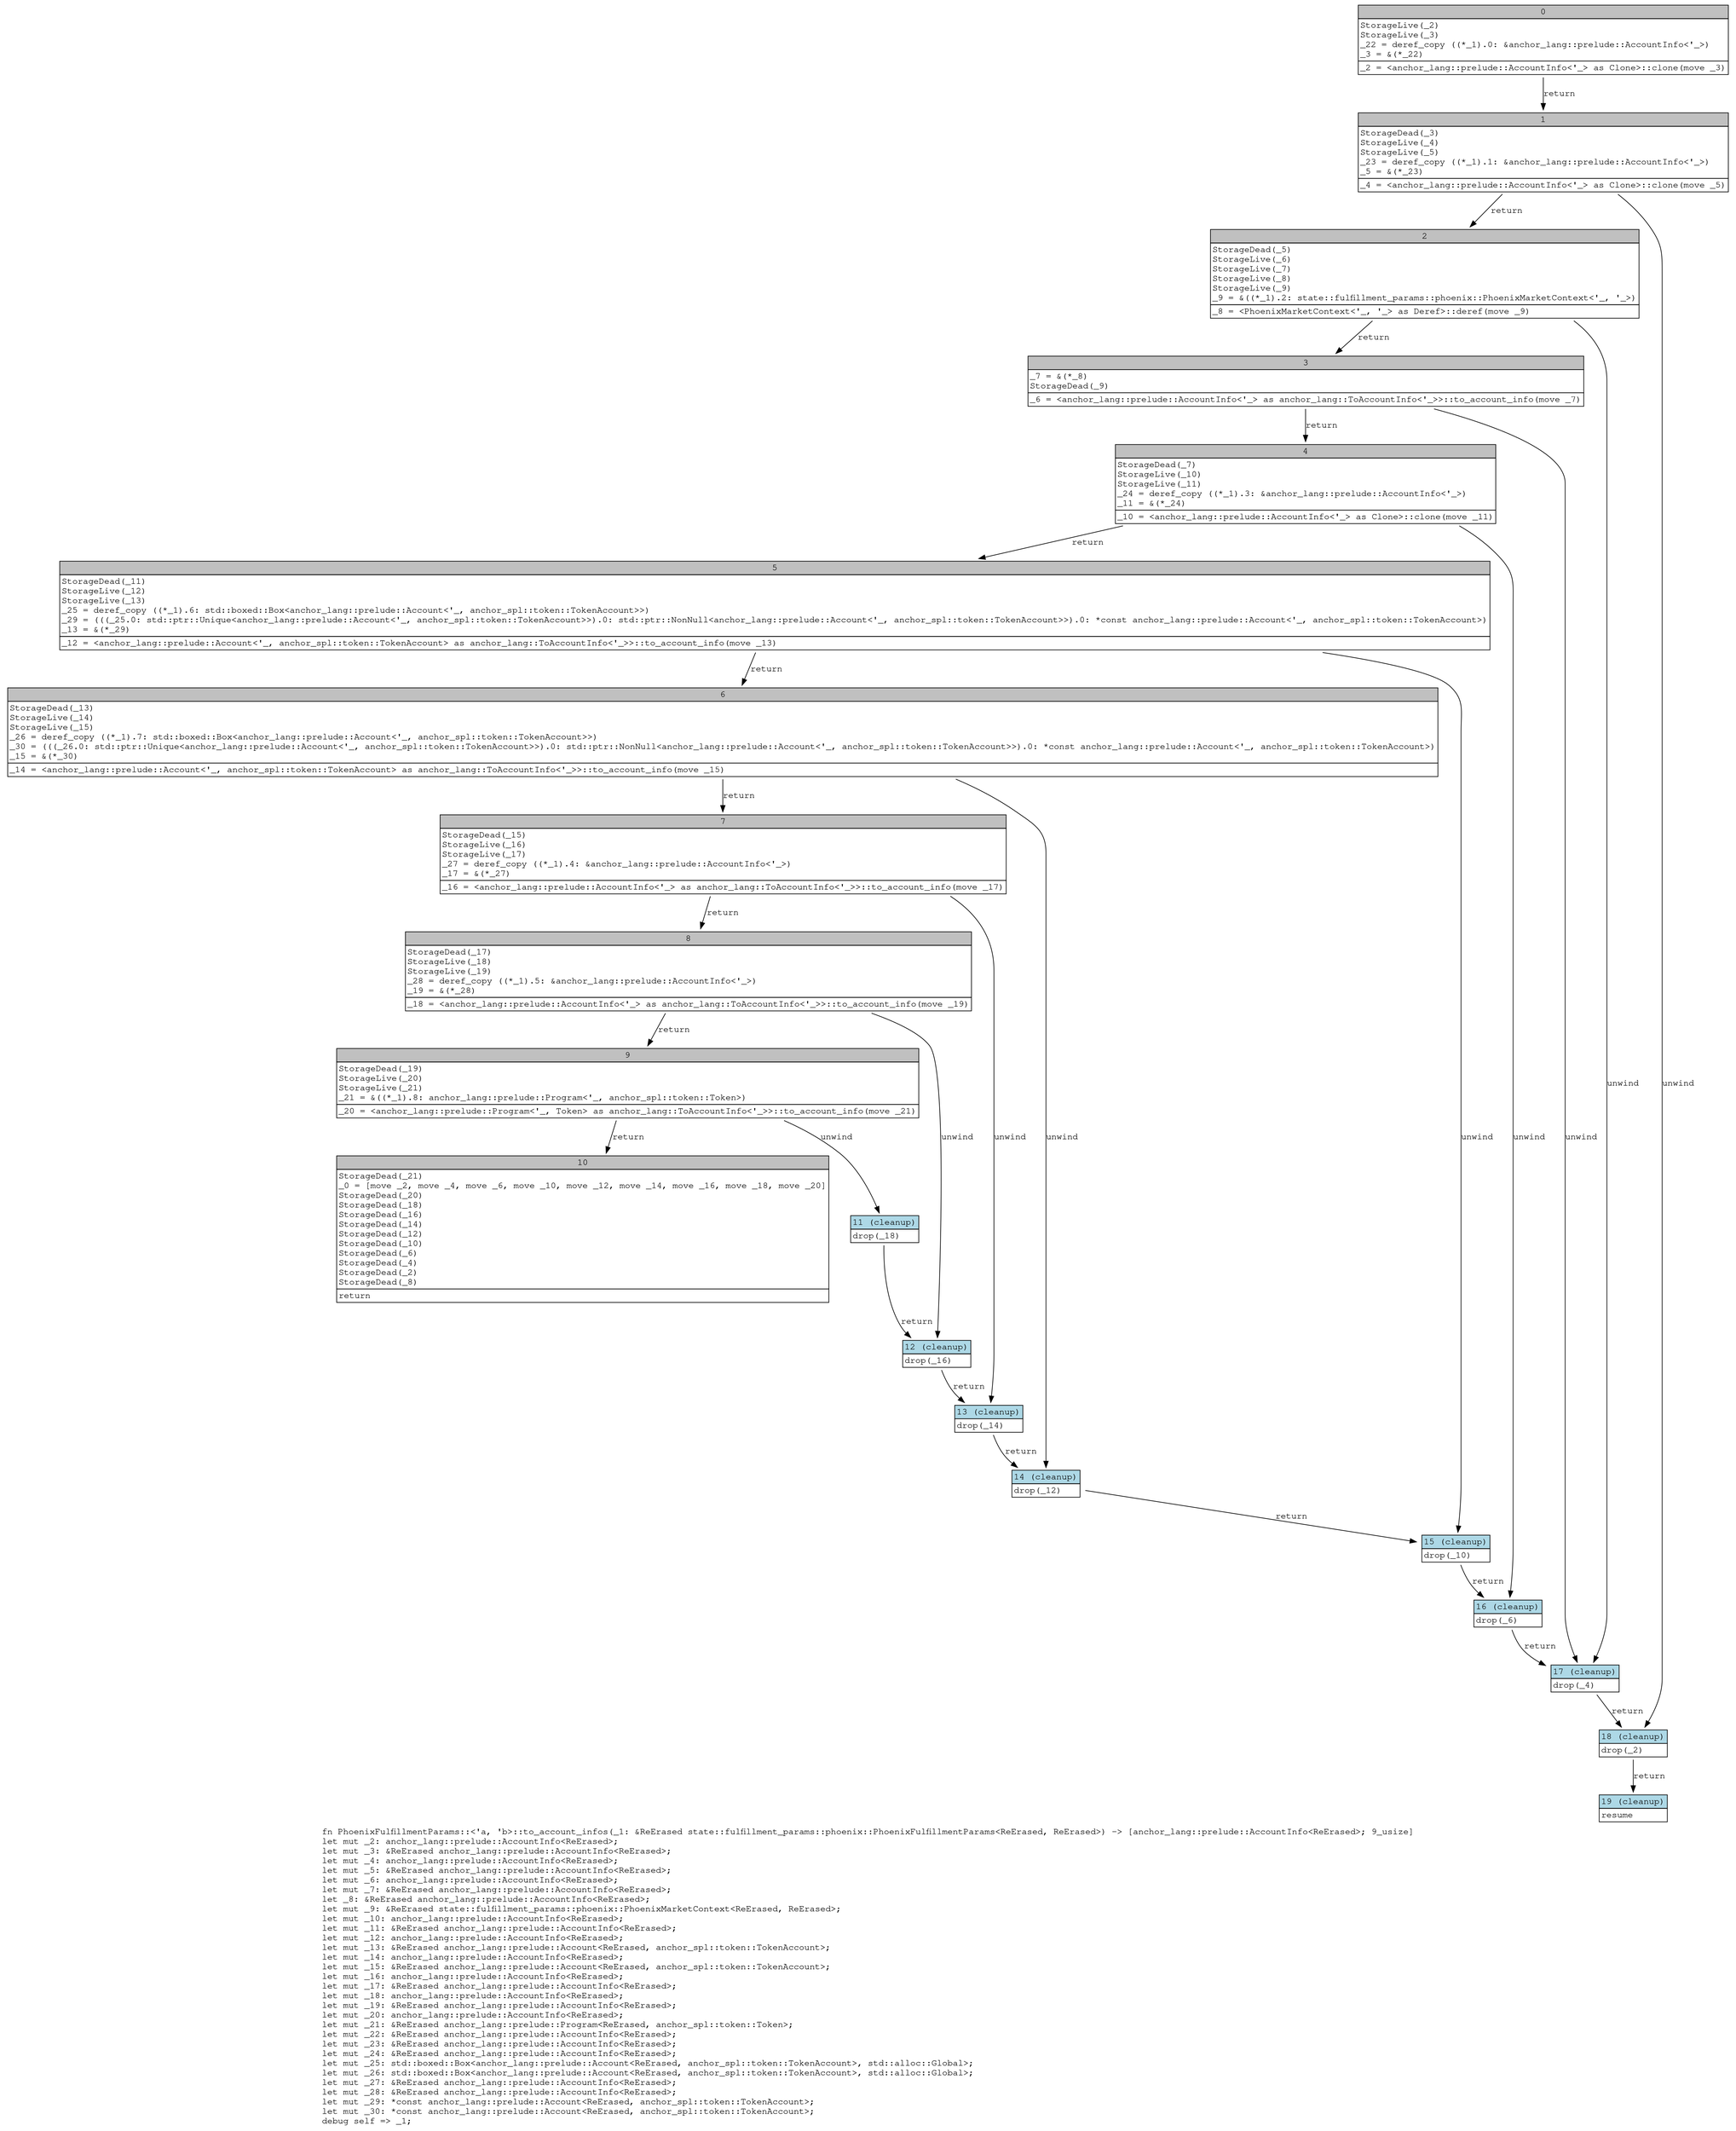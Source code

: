 digraph Mir_0_3157 {
    graph [fontname="Courier, monospace"];
    node [fontname="Courier, monospace"];
    edge [fontname="Courier, monospace"];
    label=<fn PhoenixFulfillmentParams::&lt;'a, 'b&gt;::to_account_infos(_1: &amp;ReErased state::fulfillment_params::phoenix::PhoenixFulfillmentParams&lt;ReErased, ReErased&gt;) -&gt; [anchor_lang::prelude::AccountInfo&lt;ReErased&gt;; 9_usize]<br align="left"/>let mut _2: anchor_lang::prelude::AccountInfo&lt;ReErased&gt;;<br align="left"/>let mut _3: &amp;ReErased anchor_lang::prelude::AccountInfo&lt;ReErased&gt;;<br align="left"/>let mut _4: anchor_lang::prelude::AccountInfo&lt;ReErased&gt;;<br align="left"/>let mut _5: &amp;ReErased anchor_lang::prelude::AccountInfo&lt;ReErased&gt;;<br align="left"/>let mut _6: anchor_lang::prelude::AccountInfo&lt;ReErased&gt;;<br align="left"/>let mut _7: &amp;ReErased anchor_lang::prelude::AccountInfo&lt;ReErased&gt;;<br align="left"/>let _8: &amp;ReErased anchor_lang::prelude::AccountInfo&lt;ReErased&gt;;<br align="left"/>let mut _9: &amp;ReErased state::fulfillment_params::phoenix::PhoenixMarketContext&lt;ReErased, ReErased&gt;;<br align="left"/>let mut _10: anchor_lang::prelude::AccountInfo&lt;ReErased&gt;;<br align="left"/>let mut _11: &amp;ReErased anchor_lang::prelude::AccountInfo&lt;ReErased&gt;;<br align="left"/>let mut _12: anchor_lang::prelude::AccountInfo&lt;ReErased&gt;;<br align="left"/>let mut _13: &amp;ReErased anchor_lang::prelude::Account&lt;ReErased, anchor_spl::token::TokenAccount&gt;;<br align="left"/>let mut _14: anchor_lang::prelude::AccountInfo&lt;ReErased&gt;;<br align="left"/>let mut _15: &amp;ReErased anchor_lang::prelude::Account&lt;ReErased, anchor_spl::token::TokenAccount&gt;;<br align="left"/>let mut _16: anchor_lang::prelude::AccountInfo&lt;ReErased&gt;;<br align="left"/>let mut _17: &amp;ReErased anchor_lang::prelude::AccountInfo&lt;ReErased&gt;;<br align="left"/>let mut _18: anchor_lang::prelude::AccountInfo&lt;ReErased&gt;;<br align="left"/>let mut _19: &amp;ReErased anchor_lang::prelude::AccountInfo&lt;ReErased&gt;;<br align="left"/>let mut _20: anchor_lang::prelude::AccountInfo&lt;ReErased&gt;;<br align="left"/>let mut _21: &amp;ReErased anchor_lang::prelude::Program&lt;ReErased, anchor_spl::token::Token&gt;;<br align="left"/>let mut _22: &amp;ReErased anchor_lang::prelude::AccountInfo&lt;ReErased&gt;;<br align="left"/>let mut _23: &amp;ReErased anchor_lang::prelude::AccountInfo&lt;ReErased&gt;;<br align="left"/>let mut _24: &amp;ReErased anchor_lang::prelude::AccountInfo&lt;ReErased&gt;;<br align="left"/>let mut _25: std::boxed::Box&lt;anchor_lang::prelude::Account&lt;ReErased, anchor_spl::token::TokenAccount&gt;, std::alloc::Global&gt;;<br align="left"/>let mut _26: std::boxed::Box&lt;anchor_lang::prelude::Account&lt;ReErased, anchor_spl::token::TokenAccount&gt;, std::alloc::Global&gt;;<br align="left"/>let mut _27: &amp;ReErased anchor_lang::prelude::AccountInfo&lt;ReErased&gt;;<br align="left"/>let mut _28: &amp;ReErased anchor_lang::prelude::AccountInfo&lt;ReErased&gt;;<br align="left"/>let mut _29: *const anchor_lang::prelude::Account&lt;ReErased, anchor_spl::token::TokenAccount&gt;;<br align="left"/>let mut _30: *const anchor_lang::prelude::Account&lt;ReErased, anchor_spl::token::TokenAccount&gt;;<br align="left"/>debug self =&gt; _1;<br align="left"/>>;
    bb0__0_3157 [shape="none", label=<<table border="0" cellborder="1" cellspacing="0"><tr><td bgcolor="gray" align="center" colspan="1">0</td></tr><tr><td align="left" balign="left">StorageLive(_2)<br/>StorageLive(_3)<br/>_22 = deref_copy ((*_1).0: &amp;anchor_lang::prelude::AccountInfo&lt;'_&gt;)<br/>_3 = &amp;(*_22)<br/></td></tr><tr><td align="left">_2 = &lt;anchor_lang::prelude::AccountInfo&lt;'_&gt; as Clone&gt;::clone(move _3)</td></tr></table>>];
    bb1__0_3157 [shape="none", label=<<table border="0" cellborder="1" cellspacing="0"><tr><td bgcolor="gray" align="center" colspan="1">1</td></tr><tr><td align="left" balign="left">StorageDead(_3)<br/>StorageLive(_4)<br/>StorageLive(_5)<br/>_23 = deref_copy ((*_1).1: &amp;anchor_lang::prelude::AccountInfo&lt;'_&gt;)<br/>_5 = &amp;(*_23)<br/></td></tr><tr><td align="left">_4 = &lt;anchor_lang::prelude::AccountInfo&lt;'_&gt; as Clone&gt;::clone(move _5)</td></tr></table>>];
    bb2__0_3157 [shape="none", label=<<table border="0" cellborder="1" cellspacing="0"><tr><td bgcolor="gray" align="center" colspan="1">2</td></tr><tr><td align="left" balign="left">StorageDead(_5)<br/>StorageLive(_6)<br/>StorageLive(_7)<br/>StorageLive(_8)<br/>StorageLive(_9)<br/>_9 = &amp;((*_1).2: state::fulfillment_params::phoenix::PhoenixMarketContext&lt;'_, '_&gt;)<br/></td></tr><tr><td align="left">_8 = &lt;PhoenixMarketContext&lt;'_, '_&gt; as Deref&gt;::deref(move _9)</td></tr></table>>];
    bb3__0_3157 [shape="none", label=<<table border="0" cellborder="1" cellspacing="0"><tr><td bgcolor="gray" align="center" colspan="1">3</td></tr><tr><td align="left" balign="left">_7 = &amp;(*_8)<br/>StorageDead(_9)<br/></td></tr><tr><td align="left">_6 = &lt;anchor_lang::prelude::AccountInfo&lt;'_&gt; as anchor_lang::ToAccountInfo&lt;'_&gt;&gt;::to_account_info(move _7)</td></tr></table>>];
    bb4__0_3157 [shape="none", label=<<table border="0" cellborder="1" cellspacing="0"><tr><td bgcolor="gray" align="center" colspan="1">4</td></tr><tr><td align="left" balign="left">StorageDead(_7)<br/>StorageLive(_10)<br/>StorageLive(_11)<br/>_24 = deref_copy ((*_1).3: &amp;anchor_lang::prelude::AccountInfo&lt;'_&gt;)<br/>_11 = &amp;(*_24)<br/></td></tr><tr><td align="left">_10 = &lt;anchor_lang::prelude::AccountInfo&lt;'_&gt; as Clone&gt;::clone(move _11)</td></tr></table>>];
    bb5__0_3157 [shape="none", label=<<table border="0" cellborder="1" cellspacing="0"><tr><td bgcolor="gray" align="center" colspan="1">5</td></tr><tr><td align="left" balign="left">StorageDead(_11)<br/>StorageLive(_12)<br/>StorageLive(_13)<br/>_25 = deref_copy ((*_1).6: std::boxed::Box&lt;anchor_lang::prelude::Account&lt;'_, anchor_spl::token::TokenAccount&gt;&gt;)<br/>_29 = (((_25.0: std::ptr::Unique&lt;anchor_lang::prelude::Account&lt;'_, anchor_spl::token::TokenAccount&gt;&gt;).0: std::ptr::NonNull&lt;anchor_lang::prelude::Account&lt;'_, anchor_spl::token::TokenAccount&gt;&gt;).0: *const anchor_lang::prelude::Account&lt;'_, anchor_spl::token::TokenAccount&gt;)<br/>_13 = &amp;(*_29)<br/></td></tr><tr><td align="left">_12 = &lt;anchor_lang::prelude::Account&lt;'_, anchor_spl::token::TokenAccount&gt; as anchor_lang::ToAccountInfo&lt;'_&gt;&gt;::to_account_info(move _13)</td></tr></table>>];
    bb6__0_3157 [shape="none", label=<<table border="0" cellborder="1" cellspacing="0"><tr><td bgcolor="gray" align="center" colspan="1">6</td></tr><tr><td align="left" balign="left">StorageDead(_13)<br/>StorageLive(_14)<br/>StorageLive(_15)<br/>_26 = deref_copy ((*_1).7: std::boxed::Box&lt;anchor_lang::prelude::Account&lt;'_, anchor_spl::token::TokenAccount&gt;&gt;)<br/>_30 = (((_26.0: std::ptr::Unique&lt;anchor_lang::prelude::Account&lt;'_, anchor_spl::token::TokenAccount&gt;&gt;).0: std::ptr::NonNull&lt;anchor_lang::prelude::Account&lt;'_, anchor_spl::token::TokenAccount&gt;&gt;).0: *const anchor_lang::prelude::Account&lt;'_, anchor_spl::token::TokenAccount&gt;)<br/>_15 = &amp;(*_30)<br/></td></tr><tr><td align="left">_14 = &lt;anchor_lang::prelude::Account&lt;'_, anchor_spl::token::TokenAccount&gt; as anchor_lang::ToAccountInfo&lt;'_&gt;&gt;::to_account_info(move _15)</td></tr></table>>];
    bb7__0_3157 [shape="none", label=<<table border="0" cellborder="1" cellspacing="0"><tr><td bgcolor="gray" align="center" colspan="1">7</td></tr><tr><td align="left" balign="left">StorageDead(_15)<br/>StorageLive(_16)<br/>StorageLive(_17)<br/>_27 = deref_copy ((*_1).4: &amp;anchor_lang::prelude::AccountInfo&lt;'_&gt;)<br/>_17 = &amp;(*_27)<br/></td></tr><tr><td align="left">_16 = &lt;anchor_lang::prelude::AccountInfo&lt;'_&gt; as anchor_lang::ToAccountInfo&lt;'_&gt;&gt;::to_account_info(move _17)</td></tr></table>>];
    bb8__0_3157 [shape="none", label=<<table border="0" cellborder="1" cellspacing="0"><tr><td bgcolor="gray" align="center" colspan="1">8</td></tr><tr><td align="left" balign="left">StorageDead(_17)<br/>StorageLive(_18)<br/>StorageLive(_19)<br/>_28 = deref_copy ((*_1).5: &amp;anchor_lang::prelude::AccountInfo&lt;'_&gt;)<br/>_19 = &amp;(*_28)<br/></td></tr><tr><td align="left">_18 = &lt;anchor_lang::prelude::AccountInfo&lt;'_&gt; as anchor_lang::ToAccountInfo&lt;'_&gt;&gt;::to_account_info(move _19)</td></tr></table>>];
    bb9__0_3157 [shape="none", label=<<table border="0" cellborder="1" cellspacing="0"><tr><td bgcolor="gray" align="center" colspan="1">9</td></tr><tr><td align="left" balign="left">StorageDead(_19)<br/>StorageLive(_20)<br/>StorageLive(_21)<br/>_21 = &amp;((*_1).8: anchor_lang::prelude::Program&lt;'_, anchor_spl::token::Token&gt;)<br/></td></tr><tr><td align="left">_20 = &lt;anchor_lang::prelude::Program&lt;'_, Token&gt; as anchor_lang::ToAccountInfo&lt;'_&gt;&gt;::to_account_info(move _21)</td></tr></table>>];
    bb10__0_3157 [shape="none", label=<<table border="0" cellborder="1" cellspacing="0"><tr><td bgcolor="gray" align="center" colspan="1">10</td></tr><tr><td align="left" balign="left">StorageDead(_21)<br/>_0 = [move _2, move _4, move _6, move _10, move _12, move _14, move _16, move _18, move _20]<br/>StorageDead(_20)<br/>StorageDead(_18)<br/>StorageDead(_16)<br/>StorageDead(_14)<br/>StorageDead(_12)<br/>StorageDead(_10)<br/>StorageDead(_6)<br/>StorageDead(_4)<br/>StorageDead(_2)<br/>StorageDead(_8)<br/></td></tr><tr><td align="left">return</td></tr></table>>];
    bb11__0_3157 [shape="none", label=<<table border="0" cellborder="1" cellspacing="0"><tr><td bgcolor="lightblue" align="center" colspan="1">11 (cleanup)</td></tr><tr><td align="left">drop(_18)</td></tr></table>>];
    bb12__0_3157 [shape="none", label=<<table border="0" cellborder="1" cellspacing="0"><tr><td bgcolor="lightblue" align="center" colspan="1">12 (cleanup)</td></tr><tr><td align="left">drop(_16)</td></tr></table>>];
    bb13__0_3157 [shape="none", label=<<table border="0" cellborder="1" cellspacing="0"><tr><td bgcolor="lightblue" align="center" colspan="1">13 (cleanup)</td></tr><tr><td align="left">drop(_14)</td></tr></table>>];
    bb14__0_3157 [shape="none", label=<<table border="0" cellborder="1" cellspacing="0"><tr><td bgcolor="lightblue" align="center" colspan="1">14 (cleanup)</td></tr><tr><td align="left">drop(_12)</td></tr></table>>];
    bb15__0_3157 [shape="none", label=<<table border="0" cellborder="1" cellspacing="0"><tr><td bgcolor="lightblue" align="center" colspan="1">15 (cleanup)</td></tr><tr><td align="left">drop(_10)</td></tr></table>>];
    bb16__0_3157 [shape="none", label=<<table border="0" cellborder="1" cellspacing="0"><tr><td bgcolor="lightblue" align="center" colspan="1">16 (cleanup)</td></tr><tr><td align="left">drop(_6)</td></tr></table>>];
    bb17__0_3157 [shape="none", label=<<table border="0" cellborder="1" cellspacing="0"><tr><td bgcolor="lightblue" align="center" colspan="1">17 (cleanup)</td></tr><tr><td align="left">drop(_4)</td></tr></table>>];
    bb18__0_3157 [shape="none", label=<<table border="0" cellborder="1" cellspacing="0"><tr><td bgcolor="lightblue" align="center" colspan="1">18 (cleanup)</td></tr><tr><td align="left">drop(_2)</td></tr></table>>];
    bb19__0_3157 [shape="none", label=<<table border="0" cellborder="1" cellspacing="0"><tr><td bgcolor="lightblue" align="center" colspan="1">19 (cleanup)</td></tr><tr><td align="left">resume</td></tr></table>>];
    bb0__0_3157 -> bb1__0_3157 [label="return"];
    bb1__0_3157 -> bb2__0_3157 [label="return"];
    bb1__0_3157 -> bb18__0_3157 [label="unwind"];
    bb2__0_3157 -> bb3__0_3157 [label="return"];
    bb2__0_3157 -> bb17__0_3157 [label="unwind"];
    bb3__0_3157 -> bb4__0_3157 [label="return"];
    bb3__0_3157 -> bb17__0_3157 [label="unwind"];
    bb4__0_3157 -> bb5__0_3157 [label="return"];
    bb4__0_3157 -> bb16__0_3157 [label="unwind"];
    bb5__0_3157 -> bb6__0_3157 [label="return"];
    bb5__0_3157 -> bb15__0_3157 [label="unwind"];
    bb6__0_3157 -> bb7__0_3157 [label="return"];
    bb6__0_3157 -> bb14__0_3157 [label="unwind"];
    bb7__0_3157 -> bb8__0_3157 [label="return"];
    bb7__0_3157 -> bb13__0_3157 [label="unwind"];
    bb8__0_3157 -> bb9__0_3157 [label="return"];
    bb8__0_3157 -> bb12__0_3157 [label="unwind"];
    bb9__0_3157 -> bb10__0_3157 [label="return"];
    bb9__0_3157 -> bb11__0_3157 [label="unwind"];
    bb11__0_3157 -> bb12__0_3157 [label="return"];
    bb12__0_3157 -> bb13__0_3157 [label="return"];
    bb13__0_3157 -> bb14__0_3157 [label="return"];
    bb14__0_3157 -> bb15__0_3157 [label="return"];
    bb15__0_3157 -> bb16__0_3157 [label="return"];
    bb16__0_3157 -> bb17__0_3157 [label="return"];
    bb17__0_3157 -> bb18__0_3157 [label="return"];
    bb18__0_3157 -> bb19__0_3157 [label="return"];
}
